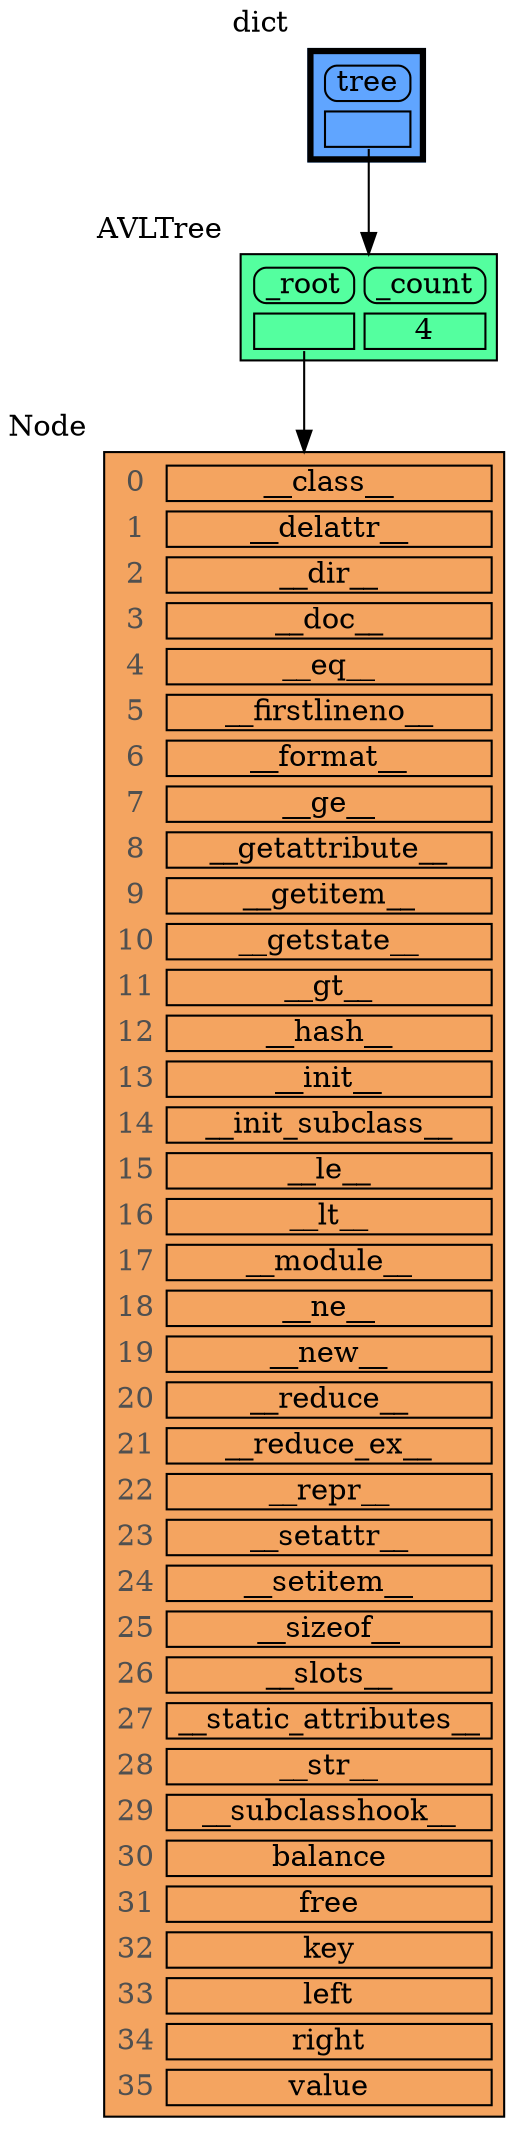 digraph memory_graph {
	node [shape=plaintext]
	node140717000093552 [label=<
<TABLE BORDER="1" CELLBORDER="1" CELLSPACING="5" CELLPADDING="0" BGCOLOR="sandybrown" PORT="table">
    <TR><TD BORDER="0"><font color="#505050">0</font></TD><TD BORDER="1"> __class__ </TD></TR>
    <TR><TD BORDER="0"><font color="#505050">1</font></TD><TD BORDER="1"> __delattr__ </TD></TR>
    <TR><TD BORDER="0"><font color="#505050">2</font></TD><TD BORDER="1"> __dir__ </TD></TR>
    <TR><TD BORDER="0"><font color="#505050">3</font></TD><TD BORDER="1"> __doc__ </TD></TR>
    <TR><TD BORDER="0"><font color="#505050">4</font></TD><TD BORDER="1"> __eq__ </TD></TR>
    <TR><TD BORDER="0"><font color="#505050">5</font></TD><TD BORDER="1"> __firstlineno__ </TD></TR>
    <TR><TD BORDER="0"><font color="#505050">6</font></TD><TD BORDER="1"> __format__ </TD></TR>
    <TR><TD BORDER="0"><font color="#505050">7</font></TD><TD BORDER="1"> __ge__ </TD></TR>
    <TR><TD BORDER="0"><font color="#505050">8</font></TD><TD BORDER="1"> __getattribute__ </TD></TR>
    <TR><TD BORDER="0"><font color="#505050">9</font></TD><TD BORDER="1"> __getitem__ </TD></TR>
    <TR><TD BORDER="0"><font color="#505050">10</font></TD><TD BORDER="1"> __getstate__ </TD></TR>
    <TR><TD BORDER="0"><font color="#505050">11</font></TD><TD BORDER="1"> __gt__ </TD></TR>
    <TR><TD BORDER="0"><font color="#505050">12</font></TD><TD BORDER="1"> __hash__ </TD></TR>
    <TR><TD BORDER="0"><font color="#505050">13</font></TD><TD BORDER="1"> __init__ </TD></TR>
    <TR><TD BORDER="0"><font color="#505050">14</font></TD><TD BORDER="1"> __init_subclass__ </TD></TR>
    <TR><TD BORDER="0"><font color="#505050">15</font></TD><TD BORDER="1"> __le__ </TD></TR>
    <TR><TD BORDER="0"><font color="#505050">16</font></TD><TD BORDER="1"> __lt__ </TD></TR>
    <TR><TD BORDER="0"><font color="#505050">17</font></TD><TD BORDER="1"> __module__ </TD></TR>
    <TR><TD BORDER="0"><font color="#505050">18</font></TD><TD BORDER="1"> __ne__ </TD></TR>
    <TR><TD BORDER="0"><font color="#505050">19</font></TD><TD BORDER="1"> __new__ </TD></TR>
    <TR><TD BORDER="0"><font color="#505050">20</font></TD><TD BORDER="1"> __reduce__ </TD></TR>
    <TR><TD BORDER="0"><font color="#505050">21</font></TD><TD BORDER="1"> __reduce_ex__ </TD></TR>
    <TR><TD BORDER="0"><font color="#505050">22</font></TD><TD BORDER="1"> __repr__ </TD></TR>
    <TR><TD BORDER="0"><font color="#505050">23</font></TD><TD BORDER="1"> __setattr__ </TD></TR>
    <TR><TD BORDER="0"><font color="#505050">24</font></TD><TD BORDER="1"> __setitem__ </TD></TR>
    <TR><TD BORDER="0"><font color="#505050">25</font></TD><TD BORDER="1"> __sizeof__ </TD></TR>
    <TR><TD BORDER="0"><font color="#505050">26</font></TD><TD BORDER="1"> __slots__ </TD></TR>
    <TR><TD BORDER="0"><font color="#505050">27</font></TD><TD BORDER="1"> __static_attributes__ </TD></TR>
    <TR><TD BORDER="0"><font color="#505050">28</font></TD><TD BORDER="1"> __str__ </TD></TR>
    <TR><TD BORDER="0"><font color="#505050">29</font></TD><TD BORDER="1"> __subclasshook__ </TD></TR>
    <TR><TD BORDER="0"><font color="#505050">30</font></TD><TD BORDER="1"> balance </TD></TR>
    <TR><TD BORDER="0"><font color="#505050">31</font></TD><TD BORDER="1"> free </TD></TR>
    <TR><TD BORDER="0"><font color="#505050">32</font></TD><TD BORDER="1"> key </TD></TR>
    <TR><TD BORDER="0"><font color="#505050">33</font></TD><TD BORDER="1"> left </TD></TR>
    <TR><TD BORDER="0"><font color="#505050">34</font></TD><TD BORDER="1"> right </TD></TR>
    <TR><TD BORDER="0"><font color="#505050">35</font></TD><TD BORDER="1"> value </TD></TR>
</TABLE>
> xlabel="Node"]
	node140716987336416 [label=<
<TABLE BORDER="1" CELLBORDER="1" CELLSPACING="5" CELLPADDING="0" BGCOLOR="seagreen1" PORT="table">
    <TR><TD BORDER="1" STYLE="ROUNDED"> _root </TD><TD BORDER="1" STYLE="ROUNDED"> _count </TD></TR>
    <TR><TD BORDER="1" PORT="ref0"> </TD><TD BORDER="1"> 4 </TD></TR>
</TABLE>
> xlabel=AVLTree]
	node140716987336416:ref0 -> node140717000093552:table [style=solid]
	node140716989974400 [label=<
<TABLE BORDER="3" CELLBORDER="1" CELLSPACING="5" CELLPADDING="0" BGCOLOR="#60a5ff" PORT="table">
    <TR><TD BORDER="1" STYLE="ROUNDED"> tree </TD></TR>
    <TR><TD BORDER="1" PORT="ref0"> </TD></TR>
</TABLE>
> xlabel=dict]
	node140716989974400:ref0 -> node140716987336416:table [style=solid]
}
